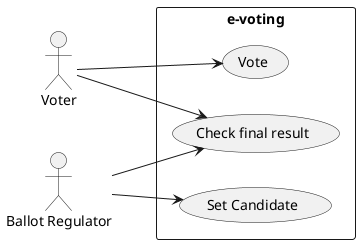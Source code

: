@startuml

left to right direction
skinparam packageStyle rectangle

actor "Voter" as v
actor "Ballot Regulator" as br

rectangle e-voting {
    usecase "Vote" as vote
    usecase "Check final result" as check_final
    usecase "Set Candidate" as set_candidate
}

v --> vote
v --> check_final

br --> check_final
br --> set_candidate

@enduml
